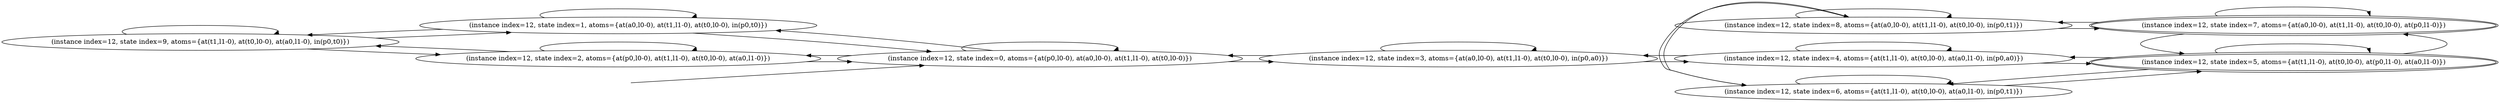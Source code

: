 digraph {
rankdir="LR"
s9[label="(instance index=12, state index=9, atoms={at(t1,l1-0), at(t0,l0-0), at(a0,l1-0), in(p0,t0)})"]
s2[label="(instance index=12, state index=2, atoms={at(p0,l0-0), at(t1,l1-0), at(t0,l0-0), at(a0,l1-0)})"]
s1[label="(instance index=12, state index=1, atoms={at(a0,l0-0), at(t1,l1-0), at(t0,l0-0), in(p0,t0)})"]
s0[label="(instance index=12, state index=0, atoms={at(p0,l0-0), at(a0,l0-0), at(t1,l1-0), at(t0,l0-0)})"]
s3[label="(instance index=12, state index=3, atoms={at(a0,l0-0), at(t1,l1-0), at(t0,l0-0), in(p0,a0)})"]
s6[label="(instance index=12, state index=6, atoms={at(t1,l1-0), at(t0,l0-0), at(a0,l1-0), in(p0,t1)})"]
s4[label="(instance index=12, state index=4, atoms={at(t1,l1-0), at(t0,l0-0), at(a0,l1-0), in(p0,a0)})"]
s8[label="(instance index=12, state index=8, atoms={at(a0,l0-0), at(t1,l1-0), at(t0,l0-0), in(p0,t1)})"]
s5[peripheries=2,label="(instance index=12, state index=5, atoms={at(t1,l1-0), at(t0,l0-0), at(p0,l1-0), at(a0,l1-0)})"]
s7[peripheries=2,label="(instance index=12, state index=7, atoms={at(a0,l0-0), at(t1,l1-0), at(t0,l0-0), at(p0,l1-0)})"]
Dangling [ label = "", style = invis ]
{ rank = same; Dangling }
Dangling -> s0
{ rank = same; s0}
{ rank = same; s2,s1}
{ rank = same; s0}
{ rank = same; s3}
{ rank = same; s6,s4,s8}
{ rank = same; s5,s7}
{
s9->s1
s9->s2
s9->s9
}
{
s2->s2
s2->s9
s2->s0
s1->s1
s1->s9
s1->s0
}
{
s0->s3
s0->s2
s0->s1
s0->s0
}
{
s3->s4
s3->s3
s3->s0
}
{
s6->s6
s6->s5
s6->s8
s4->s5
s4->s4
s4->s3
s8->s7
s8->s6
s8->s8
}
{
s5->s7
s5->s6
s5->s5
s5->s4
s7->s7
s7->s5
s7->s8
}
}
